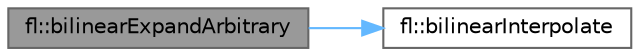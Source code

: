 digraph "fl::bilinearExpandArbitrary"
{
 // INTERACTIVE_SVG=YES
 // LATEX_PDF_SIZE
  bgcolor="transparent";
  edge [fontname=Helvetica,fontsize=10,labelfontname=Helvetica,labelfontsize=10];
  node [fontname=Helvetica,fontsize=10,shape=box,height=0.2,width=0.4];
  rankdir="LR";
  Node1 [id="Node000001",label="fl::bilinearExpandArbitrary",height=0.2,width=0.4,color="gray40", fillcolor="grey60", style="filled", fontcolor="black",tooltip="Performs bilinear interpolation for upscaling an image."];
  Node1 -> Node2 [id="edge1_Node000001_Node000002",color="steelblue1",style="solid",tooltip=" "];
  Node2 [id="Node000002",label="fl::bilinearInterpolate",height=0.2,width=0.4,color="grey40", fillcolor="white", style="filled",URL="$d4/d36/namespacefl_a2e4fe67035df871b23df6b907ca338c8.html#a2e4fe67035df871b23df6b907ca338c8",tooltip=" "];
}
